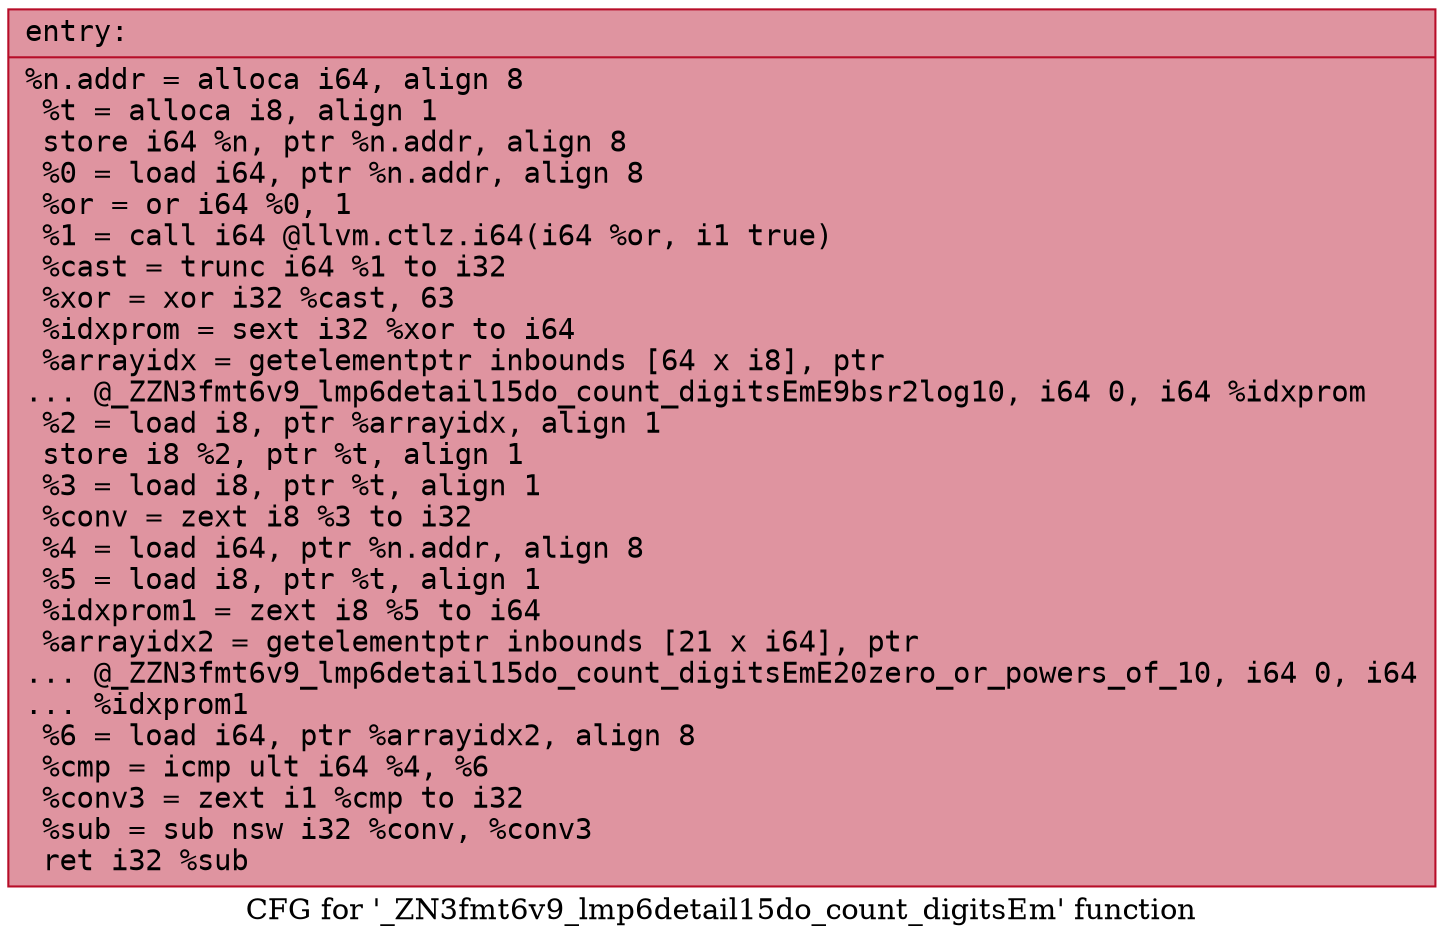 digraph "CFG for '_ZN3fmt6v9_lmp6detail15do_count_digitsEm' function" {
	label="CFG for '_ZN3fmt6v9_lmp6detail15do_count_digitsEm' function";

	Node0x556bfec1bb00 [shape=record,color="#b70d28ff", style=filled, fillcolor="#b70d2870" fontname="Courier",label="{entry:\l|  %n.addr = alloca i64, align 8\l  %t = alloca i8, align 1\l  store i64 %n, ptr %n.addr, align 8\l  %0 = load i64, ptr %n.addr, align 8\l  %or = or i64 %0, 1\l  %1 = call i64 @llvm.ctlz.i64(i64 %or, i1 true)\l  %cast = trunc i64 %1 to i32\l  %xor = xor i32 %cast, 63\l  %idxprom = sext i32 %xor to i64\l  %arrayidx = getelementptr inbounds [64 x i8], ptr\l... @_ZZN3fmt6v9_lmp6detail15do_count_digitsEmE9bsr2log10, i64 0, i64 %idxprom\l  %2 = load i8, ptr %arrayidx, align 1\l  store i8 %2, ptr %t, align 1\l  %3 = load i8, ptr %t, align 1\l  %conv = zext i8 %3 to i32\l  %4 = load i64, ptr %n.addr, align 8\l  %5 = load i8, ptr %t, align 1\l  %idxprom1 = zext i8 %5 to i64\l  %arrayidx2 = getelementptr inbounds [21 x i64], ptr\l... @_ZZN3fmt6v9_lmp6detail15do_count_digitsEmE20zero_or_powers_of_10, i64 0, i64\l... %idxprom1\l  %6 = load i64, ptr %arrayidx2, align 8\l  %cmp = icmp ult i64 %4, %6\l  %conv3 = zext i1 %cmp to i32\l  %sub = sub nsw i32 %conv, %conv3\l  ret i32 %sub\l}"];
}
